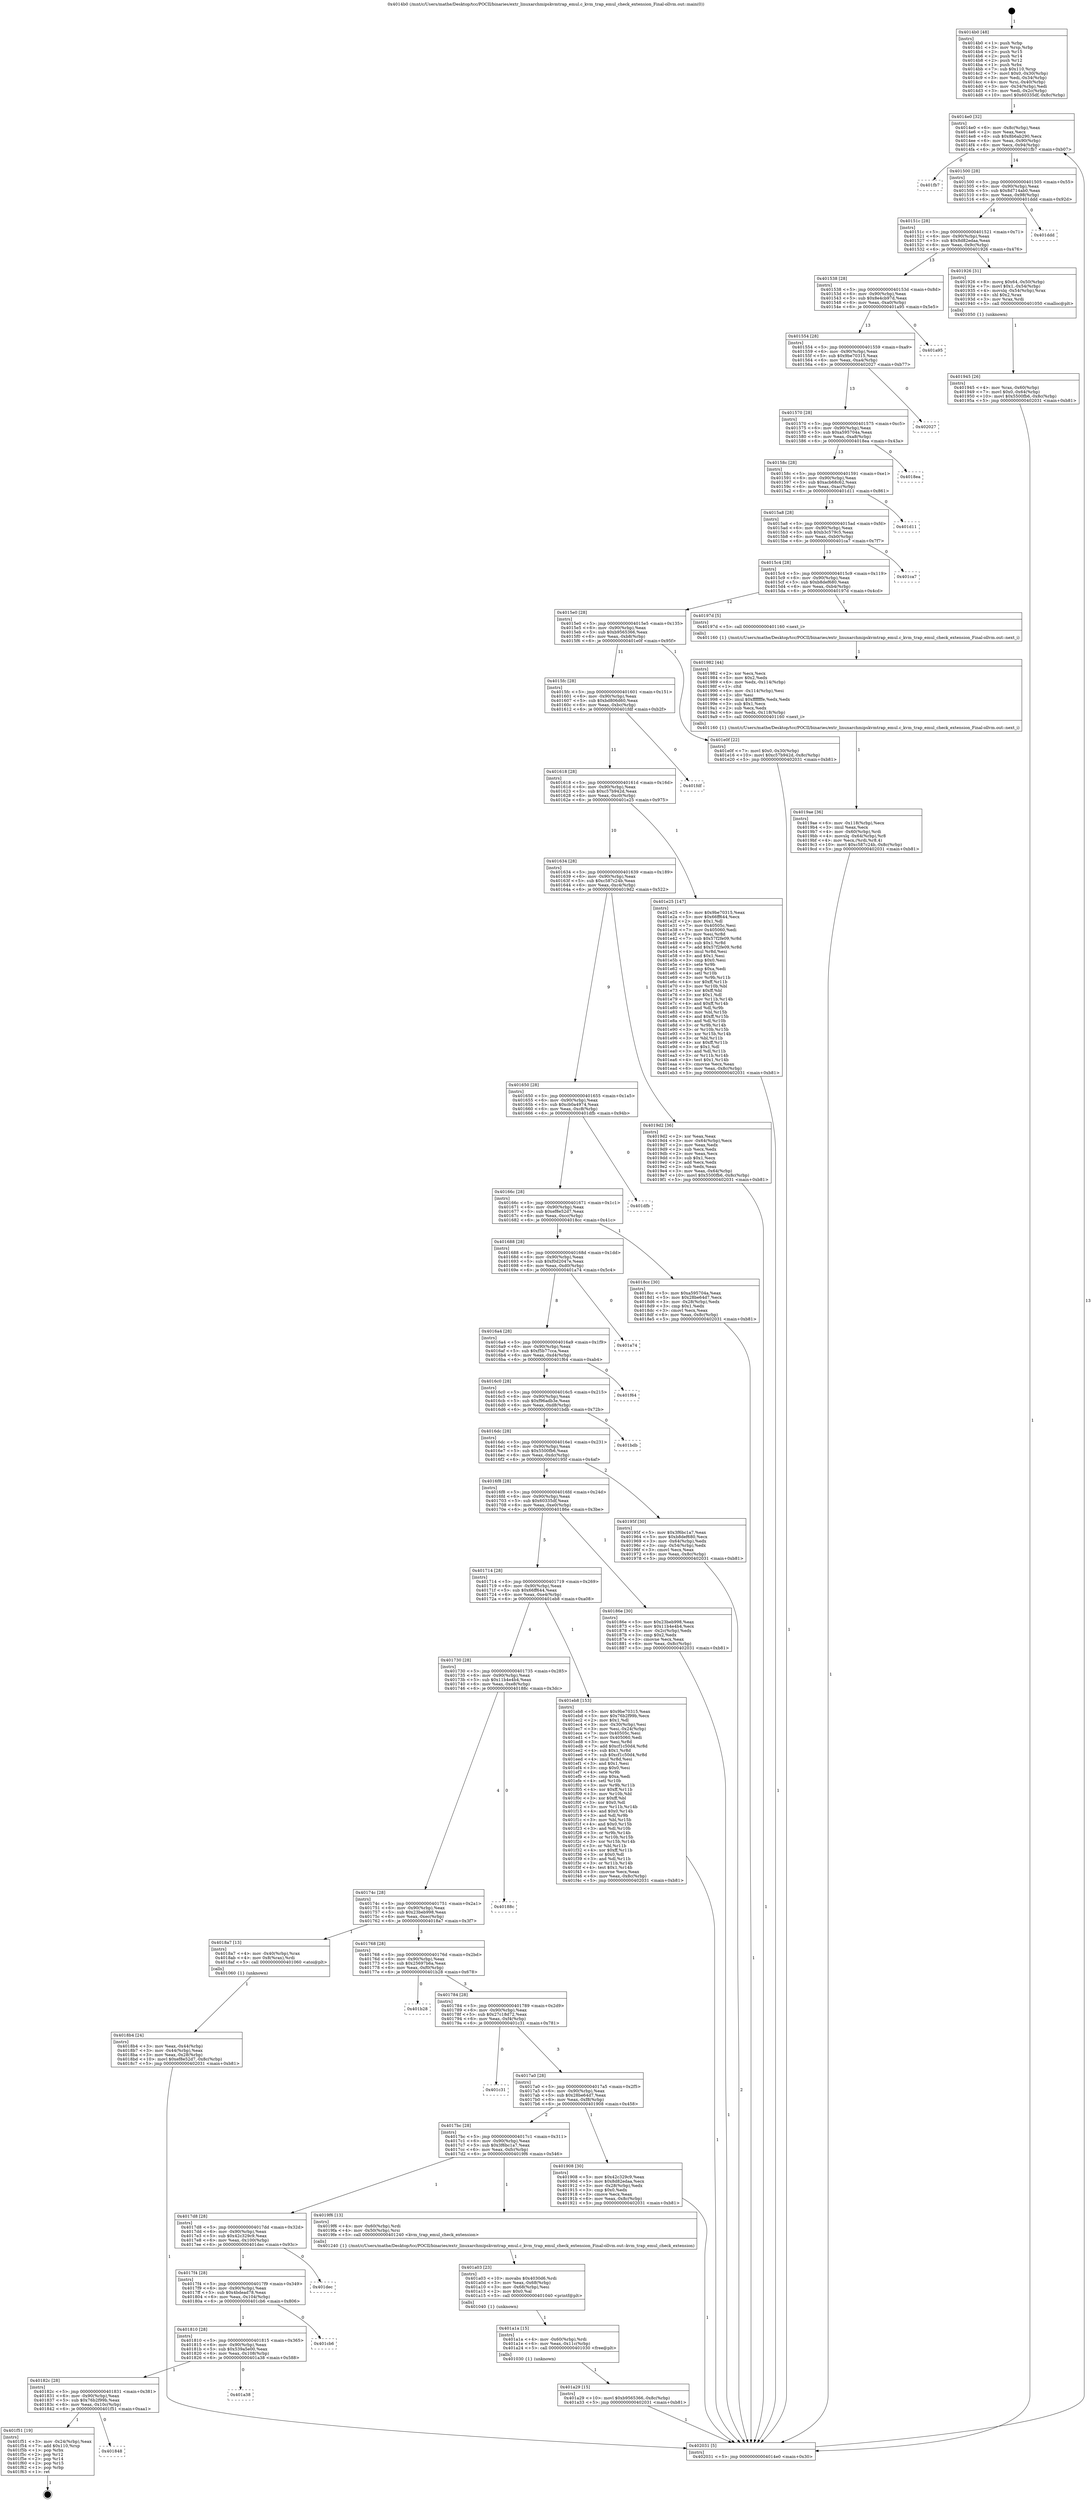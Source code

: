 digraph "0x4014b0" {
  label = "0x4014b0 (/mnt/c/Users/mathe/Desktop/tcc/POCII/binaries/extr_linuxarchmipskvmtrap_emul.c_kvm_trap_emul_check_extension_Final-ollvm.out::main(0))"
  labelloc = "t"
  node[shape=record]

  Entry [label="",width=0.3,height=0.3,shape=circle,fillcolor=black,style=filled]
  "0x4014e0" [label="{
     0x4014e0 [32]\l
     | [instrs]\l
     &nbsp;&nbsp;0x4014e0 \<+6\>: mov -0x8c(%rbp),%eax\l
     &nbsp;&nbsp;0x4014e6 \<+2\>: mov %eax,%ecx\l
     &nbsp;&nbsp;0x4014e8 \<+6\>: sub $0x8b6ab290,%ecx\l
     &nbsp;&nbsp;0x4014ee \<+6\>: mov %eax,-0x90(%rbp)\l
     &nbsp;&nbsp;0x4014f4 \<+6\>: mov %ecx,-0x94(%rbp)\l
     &nbsp;&nbsp;0x4014fa \<+6\>: je 0000000000401fb7 \<main+0xb07\>\l
  }"]
  "0x401fb7" [label="{
     0x401fb7\l
  }", style=dashed]
  "0x401500" [label="{
     0x401500 [28]\l
     | [instrs]\l
     &nbsp;&nbsp;0x401500 \<+5\>: jmp 0000000000401505 \<main+0x55\>\l
     &nbsp;&nbsp;0x401505 \<+6\>: mov -0x90(%rbp),%eax\l
     &nbsp;&nbsp;0x40150b \<+5\>: sub $0x8d714ab0,%eax\l
     &nbsp;&nbsp;0x401510 \<+6\>: mov %eax,-0x98(%rbp)\l
     &nbsp;&nbsp;0x401516 \<+6\>: je 0000000000401ddd \<main+0x92d\>\l
  }"]
  Exit [label="",width=0.3,height=0.3,shape=circle,fillcolor=black,style=filled,peripheries=2]
  "0x401ddd" [label="{
     0x401ddd\l
  }", style=dashed]
  "0x40151c" [label="{
     0x40151c [28]\l
     | [instrs]\l
     &nbsp;&nbsp;0x40151c \<+5\>: jmp 0000000000401521 \<main+0x71\>\l
     &nbsp;&nbsp;0x401521 \<+6\>: mov -0x90(%rbp),%eax\l
     &nbsp;&nbsp;0x401527 \<+5\>: sub $0x8d82edaa,%eax\l
     &nbsp;&nbsp;0x40152c \<+6\>: mov %eax,-0x9c(%rbp)\l
     &nbsp;&nbsp;0x401532 \<+6\>: je 0000000000401926 \<main+0x476\>\l
  }"]
  "0x401848" [label="{
     0x401848\l
  }", style=dashed]
  "0x401926" [label="{
     0x401926 [31]\l
     | [instrs]\l
     &nbsp;&nbsp;0x401926 \<+8\>: movq $0x64,-0x50(%rbp)\l
     &nbsp;&nbsp;0x40192e \<+7\>: movl $0x1,-0x54(%rbp)\l
     &nbsp;&nbsp;0x401935 \<+4\>: movslq -0x54(%rbp),%rax\l
     &nbsp;&nbsp;0x401939 \<+4\>: shl $0x2,%rax\l
     &nbsp;&nbsp;0x40193d \<+3\>: mov %rax,%rdi\l
     &nbsp;&nbsp;0x401940 \<+5\>: call 0000000000401050 \<malloc@plt\>\l
     | [calls]\l
     &nbsp;&nbsp;0x401050 \{1\} (unknown)\l
  }"]
  "0x401538" [label="{
     0x401538 [28]\l
     | [instrs]\l
     &nbsp;&nbsp;0x401538 \<+5\>: jmp 000000000040153d \<main+0x8d\>\l
     &nbsp;&nbsp;0x40153d \<+6\>: mov -0x90(%rbp),%eax\l
     &nbsp;&nbsp;0x401543 \<+5\>: sub $0x8e4cb97d,%eax\l
     &nbsp;&nbsp;0x401548 \<+6\>: mov %eax,-0xa0(%rbp)\l
     &nbsp;&nbsp;0x40154e \<+6\>: je 0000000000401a95 \<main+0x5e5\>\l
  }"]
  "0x401f51" [label="{
     0x401f51 [19]\l
     | [instrs]\l
     &nbsp;&nbsp;0x401f51 \<+3\>: mov -0x24(%rbp),%eax\l
     &nbsp;&nbsp;0x401f54 \<+7\>: add $0x110,%rsp\l
     &nbsp;&nbsp;0x401f5b \<+1\>: pop %rbx\l
     &nbsp;&nbsp;0x401f5c \<+2\>: pop %r12\l
     &nbsp;&nbsp;0x401f5e \<+2\>: pop %r14\l
     &nbsp;&nbsp;0x401f60 \<+2\>: pop %r15\l
     &nbsp;&nbsp;0x401f62 \<+1\>: pop %rbp\l
     &nbsp;&nbsp;0x401f63 \<+1\>: ret\l
  }"]
  "0x401a95" [label="{
     0x401a95\l
  }", style=dashed]
  "0x401554" [label="{
     0x401554 [28]\l
     | [instrs]\l
     &nbsp;&nbsp;0x401554 \<+5\>: jmp 0000000000401559 \<main+0xa9\>\l
     &nbsp;&nbsp;0x401559 \<+6\>: mov -0x90(%rbp),%eax\l
     &nbsp;&nbsp;0x40155f \<+5\>: sub $0x9be70315,%eax\l
     &nbsp;&nbsp;0x401564 \<+6\>: mov %eax,-0xa4(%rbp)\l
     &nbsp;&nbsp;0x40156a \<+6\>: je 0000000000402027 \<main+0xb77\>\l
  }"]
  "0x40182c" [label="{
     0x40182c [28]\l
     | [instrs]\l
     &nbsp;&nbsp;0x40182c \<+5\>: jmp 0000000000401831 \<main+0x381\>\l
     &nbsp;&nbsp;0x401831 \<+6\>: mov -0x90(%rbp),%eax\l
     &nbsp;&nbsp;0x401837 \<+5\>: sub $0x76b2f99b,%eax\l
     &nbsp;&nbsp;0x40183c \<+6\>: mov %eax,-0x10c(%rbp)\l
     &nbsp;&nbsp;0x401842 \<+6\>: je 0000000000401f51 \<main+0xaa1\>\l
  }"]
  "0x402027" [label="{
     0x402027\l
  }", style=dashed]
  "0x401570" [label="{
     0x401570 [28]\l
     | [instrs]\l
     &nbsp;&nbsp;0x401570 \<+5\>: jmp 0000000000401575 \<main+0xc5\>\l
     &nbsp;&nbsp;0x401575 \<+6\>: mov -0x90(%rbp),%eax\l
     &nbsp;&nbsp;0x40157b \<+5\>: sub $0xa595704a,%eax\l
     &nbsp;&nbsp;0x401580 \<+6\>: mov %eax,-0xa8(%rbp)\l
     &nbsp;&nbsp;0x401586 \<+6\>: je 00000000004018ea \<main+0x43a\>\l
  }"]
  "0x401a38" [label="{
     0x401a38\l
  }", style=dashed]
  "0x4018ea" [label="{
     0x4018ea\l
  }", style=dashed]
  "0x40158c" [label="{
     0x40158c [28]\l
     | [instrs]\l
     &nbsp;&nbsp;0x40158c \<+5\>: jmp 0000000000401591 \<main+0xe1\>\l
     &nbsp;&nbsp;0x401591 \<+6\>: mov -0x90(%rbp),%eax\l
     &nbsp;&nbsp;0x401597 \<+5\>: sub $0xacb68c62,%eax\l
     &nbsp;&nbsp;0x40159c \<+6\>: mov %eax,-0xac(%rbp)\l
     &nbsp;&nbsp;0x4015a2 \<+6\>: je 0000000000401d11 \<main+0x861\>\l
  }"]
  "0x401810" [label="{
     0x401810 [28]\l
     | [instrs]\l
     &nbsp;&nbsp;0x401810 \<+5\>: jmp 0000000000401815 \<main+0x365\>\l
     &nbsp;&nbsp;0x401815 \<+6\>: mov -0x90(%rbp),%eax\l
     &nbsp;&nbsp;0x40181b \<+5\>: sub $0x539a5e00,%eax\l
     &nbsp;&nbsp;0x401820 \<+6\>: mov %eax,-0x108(%rbp)\l
     &nbsp;&nbsp;0x401826 \<+6\>: je 0000000000401a38 \<main+0x588\>\l
  }"]
  "0x401d11" [label="{
     0x401d11\l
  }", style=dashed]
  "0x4015a8" [label="{
     0x4015a8 [28]\l
     | [instrs]\l
     &nbsp;&nbsp;0x4015a8 \<+5\>: jmp 00000000004015ad \<main+0xfd\>\l
     &nbsp;&nbsp;0x4015ad \<+6\>: mov -0x90(%rbp),%eax\l
     &nbsp;&nbsp;0x4015b3 \<+5\>: sub $0xb3c579c5,%eax\l
     &nbsp;&nbsp;0x4015b8 \<+6\>: mov %eax,-0xb0(%rbp)\l
     &nbsp;&nbsp;0x4015be \<+6\>: je 0000000000401ca7 \<main+0x7f7\>\l
  }"]
  "0x401cb6" [label="{
     0x401cb6\l
  }", style=dashed]
  "0x401ca7" [label="{
     0x401ca7\l
  }", style=dashed]
  "0x4015c4" [label="{
     0x4015c4 [28]\l
     | [instrs]\l
     &nbsp;&nbsp;0x4015c4 \<+5\>: jmp 00000000004015c9 \<main+0x119\>\l
     &nbsp;&nbsp;0x4015c9 \<+6\>: mov -0x90(%rbp),%eax\l
     &nbsp;&nbsp;0x4015cf \<+5\>: sub $0xb8def680,%eax\l
     &nbsp;&nbsp;0x4015d4 \<+6\>: mov %eax,-0xb4(%rbp)\l
     &nbsp;&nbsp;0x4015da \<+6\>: je 000000000040197d \<main+0x4cd\>\l
  }"]
  "0x4017f4" [label="{
     0x4017f4 [28]\l
     | [instrs]\l
     &nbsp;&nbsp;0x4017f4 \<+5\>: jmp 00000000004017f9 \<main+0x349\>\l
     &nbsp;&nbsp;0x4017f9 \<+6\>: mov -0x90(%rbp),%eax\l
     &nbsp;&nbsp;0x4017ff \<+5\>: sub $0x4bdead78,%eax\l
     &nbsp;&nbsp;0x401804 \<+6\>: mov %eax,-0x104(%rbp)\l
     &nbsp;&nbsp;0x40180a \<+6\>: je 0000000000401cb6 \<main+0x806\>\l
  }"]
  "0x40197d" [label="{
     0x40197d [5]\l
     | [instrs]\l
     &nbsp;&nbsp;0x40197d \<+5\>: call 0000000000401160 \<next_i\>\l
     | [calls]\l
     &nbsp;&nbsp;0x401160 \{1\} (/mnt/c/Users/mathe/Desktop/tcc/POCII/binaries/extr_linuxarchmipskvmtrap_emul.c_kvm_trap_emul_check_extension_Final-ollvm.out::next_i)\l
  }"]
  "0x4015e0" [label="{
     0x4015e0 [28]\l
     | [instrs]\l
     &nbsp;&nbsp;0x4015e0 \<+5\>: jmp 00000000004015e5 \<main+0x135\>\l
     &nbsp;&nbsp;0x4015e5 \<+6\>: mov -0x90(%rbp),%eax\l
     &nbsp;&nbsp;0x4015eb \<+5\>: sub $0xb9565366,%eax\l
     &nbsp;&nbsp;0x4015f0 \<+6\>: mov %eax,-0xb8(%rbp)\l
     &nbsp;&nbsp;0x4015f6 \<+6\>: je 0000000000401e0f \<main+0x95f\>\l
  }"]
  "0x401dec" [label="{
     0x401dec\l
  }", style=dashed]
  "0x401e0f" [label="{
     0x401e0f [22]\l
     | [instrs]\l
     &nbsp;&nbsp;0x401e0f \<+7\>: movl $0x0,-0x30(%rbp)\l
     &nbsp;&nbsp;0x401e16 \<+10\>: movl $0xc57b942d,-0x8c(%rbp)\l
     &nbsp;&nbsp;0x401e20 \<+5\>: jmp 0000000000402031 \<main+0xb81\>\l
  }"]
  "0x4015fc" [label="{
     0x4015fc [28]\l
     | [instrs]\l
     &nbsp;&nbsp;0x4015fc \<+5\>: jmp 0000000000401601 \<main+0x151\>\l
     &nbsp;&nbsp;0x401601 \<+6\>: mov -0x90(%rbp),%eax\l
     &nbsp;&nbsp;0x401607 \<+5\>: sub $0xbd806d60,%eax\l
     &nbsp;&nbsp;0x40160c \<+6\>: mov %eax,-0xbc(%rbp)\l
     &nbsp;&nbsp;0x401612 \<+6\>: je 0000000000401fdf \<main+0xb2f\>\l
  }"]
  "0x401a29" [label="{
     0x401a29 [15]\l
     | [instrs]\l
     &nbsp;&nbsp;0x401a29 \<+10\>: movl $0xb9565366,-0x8c(%rbp)\l
     &nbsp;&nbsp;0x401a33 \<+5\>: jmp 0000000000402031 \<main+0xb81\>\l
  }"]
  "0x401fdf" [label="{
     0x401fdf\l
  }", style=dashed]
  "0x401618" [label="{
     0x401618 [28]\l
     | [instrs]\l
     &nbsp;&nbsp;0x401618 \<+5\>: jmp 000000000040161d \<main+0x16d\>\l
     &nbsp;&nbsp;0x40161d \<+6\>: mov -0x90(%rbp),%eax\l
     &nbsp;&nbsp;0x401623 \<+5\>: sub $0xc57b942d,%eax\l
     &nbsp;&nbsp;0x401628 \<+6\>: mov %eax,-0xc0(%rbp)\l
     &nbsp;&nbsp;0x40162e \<+6\>: je 0000000000401e25 \<main+0x975\>\l
  }"]
  "0x401a1a" [label="{
     0x401a1a [15]\l
     | [instrs]\l
     &nbsp;&nbsp;0x401a1a \<+4\>: mov -0x60(%rbp),%rdi\l
     &nbsp;&nbsp;0x401a1e \<+6\>: mov %eax,-0x11c(%rbp)\l
     &nbsp;&nbsp;0x401a24 \<+5\>: call 0000000000401030 \<free@plt\>\l
     | [calls]\l
     &nbsp;&nbsp;0x401030 \{1\} (unknown)\l
  }"]
  "0x401e25" [label="{
     0x401e25 [147]\l
     | [instrs]\l
     &nbsp;&nbsp;0x401e25 \<+5\>: mov $0x9be70315,%eax\l
     &nbsp;&nbsp;0x401e2a \<+5\>: mov $0x66ff644,%ecx\l
     &nbsp;&nbsp;0x401e2f \<+2\>: mov $0x1,%dl\l
     &nbsp;&nbsp;0x401e31 \<+7\>: mov 0x40505c,%esi\l
     &nbsp;&nbsp;0x401e38 \<+7\>: mov 0x405060,%edi\l
     &nbsp;&nbsp;0x401e3f \<+3\>: mov %esi,%r8d\l
     &nbsp;&nbsp;0x401e42 \<+7\>: sub $0x57f2fe09,%r8d\l
     &nbsp;&nbsp;0x401e49 \<+4\>: sub $0x1,%r8d\l
     &nbsp;&nbsp;0x401e4d \<+7\>: add $0x57f2fe09,%r8d\l
     &nbsp;&nbsp;0x401e54 \<+4\>: imul %r8d,%esi\l
     &nbsp;&nbsp;0x401e58 \<+3\>: and $0x1,%esi\l
     &nbsp;&nbsp;0x401e5b \<+3\>: cmp $0x0,%esi\l
     &nbsp;&nbsp;0x401e5e \<+4\>: sete %r9b\l
     &nbsp;&nbsp;0x401e62 \<+3\>: cmp $0xa,%edi\l
     &nbsp;&nbsp;0x401e65 \<+4\>: setl %r10b\l
     &nbsp;&nbsp;0x401e69 \<+3\>: mov %r9b,%r11b\l
     &nbsp;&nbsp;0x401e6c \<+4\>: xor $0xff,%r11b\l
     &nbsp;&nbsp;0x401e70 \<+3\>: mov %r10b,%bl\l
     &nbsp;&nbsp;0x401e73 \<+3\>: xor $0xff,%bl\l
     &nbsp;&nbsp;0x401e76 \<+3\>: xor $0x1,%dl\l
     &nbsp;&nbsp;0x401e79 \<+3\>: mov %r11b,%r14b\l
     &nbsp;&nbsp;0x401e7c \<+4\>: and $0xff,%r14b\l
     &nbsp;&nbsp;0x401e80 \<+3\>: and %dl,%r9b\l
     &nbsp;&nbsp;0x401e83 \<+3\>: mov %bl,%r15b\l
     &nbsp;&nbsp;0x401e86 \<+4\>: and $0xff,%r15b\l
     &nbsp;&nbsp;0x401e8a \<+3\>: and %dl,%r10b\l
     &nbsp;&nbsp;0x401e8d \<+3\>: or %r9b,%r14b\l
     &nbsp;&nbsp;0x401e90 \<+3\>: or %r10b,%r15b\l
     &nbsp;&nbsp;0x401e93 \<+3\>: xor %r15b,%r14b\l
     &nbsp;&nbsp;0x401e96 \<+3\>: or %bl,%r11b\l
     &nbsp;&nbsp;0x401e99 \<+4\>: xor $0xff,%r11b\l
     &nbsp;&nbsp;0x401e9d \<+3\>: or $0x1,%dl\l
     &nbsp;&nbsp;0x401ea0 \<+3\>: and %dl,%r11b\l
     &nbsp;&nbsp;0x401ea3 \<+3\>: or %r11b,%r14b\l
     &nbsp;&nbsp;0x401ea6 \<+4\>: test $0x1,%r14b\l
     &nbsp;&nbsp;0x401eaa \<+3\>: cmovne %ecx,%eax\l
     &nbsp;&nbsp;0x401ead \<+6\>: mov %eax,-0x8c(%rbp)\l
     &nbsp;&nbsp;0x401eb3 \<+5\>: jmp 0000000000402031 \<main+0xb81\>\l
  }"]
  "0x401634" [label="{
     0x401634 [28]\l
     | [instrs]\l
     &nbsp;&nbsp;0x401634 \<+5\>: jmp 0000000000401639 \<main+0x189\>\l
     &nbsp;&nbsp;0x401639 \<+6\>: mov -0x90(%rbp),%eax\l
     &nbsp;&nbsp;0x40163f \<+5\>: sub $0xc587c24b,%eax\l
     &nbsp;&nbsp;0x401644 \<+6\>: mov %eax,-0xc4(%rbp)\l
     &nbsp;&nbsp;0x40164a \<+6\>: je 00000000004019d2 \<main+0x522\>\l
  }"]
  "0x401a03" [label="{
     0x401a03 [23]\l
     | [instrs]\l
     &nbsp;&nbsp;0x401a03 \<+10\>: movabs $0x4030d6,%rdi\l
     &nbsp;&nbsp;0x401a0d \<+3\>: mov %eax,-0x68(%rbp)\l
     &nbsp;&nbsp;0x401a10 \<+3\>: mov -0x68(%rbp),%esi\l
     &nbsp;&nbsp;0x401a13 \<+2\>: mov $0x0,%al\l
     &nbsp;&nbsp;0x401a15 \<+5\>: call 0000000000401040 \<printf@plt\>\l
     | [calls]\l
     &nbsp;&nbsp;0x401040 \{1\} (unknown)\l
  }"]
  "0x4019d2" [label="{
     0x4019d2 [36]\l
     | [instrs]\l
     &nbsp;&nbsp;0x4019d2 \<+2\>: xor %eax,%eax\l
     &nbsp;&nbsp;0x4019d4 \<+3\>: mov -0x64(%rbp),%ecx\l
     &nbsp;&nbsp;0x4019d7 \<+2\>: mov %eax,%edx\l
     &nbsp;&nbsp;0x4019d9 \<+2\>: sub %ecx,%edx\l
     &nbsp;&nbsp;0x4019db \<+2\>: mov %eax,%ecx\l
     &nbsp;&nbsp;0x4019dd \<+3\>: sub $0x1,%ecx\l
     &nbsp;&nbsp;0x4019e0 \<+2\>: add %ecx,%edx\l
     &nbsp;&nbsp;0x4019e2 \<+2\>: sub %edx,%eax\l
     &nbsp;&nbsp;0x4019e4 \<+3\>: mov %eax,-0x64(%rbp)\l
     &nbsp;&nbsp;0x4019e7 \<+10\>: movl $0x5500fb6,-0x8c(%rbp)\l
     &nbsp;&nbsp;0x4019f1 \<+5\>: jmp 0000000000402031 \<main+0xb81\>\l
  }"]
  "0x401650" [label="{
     0x401650 [28]\l
     | [instrs]\l
     &nbsp;&nbsp;0x401650 \<+5\>: jmp 0000000000401655 \<main+0x1a5\>\l
     &nbsp;&nbsp;0x401655 \<+6\>: mov -0x90(%rbp),%eax\l
     &nbsp;&nbsp;0x40165b \<+5\>: sub $0xcb0a4974,%eax\l
     &nbsp;&nbsp;0x401660 \<+6\>: mov %eax,-0xc8(%rbp)\l
     &nbsp;&nbsp;0x401666 \<+6\>: je 0000000000401dfb \<main+0x94b\>\l
  }"]
  "0x4017d8" [label="{
     0x4017d8 [28]\l
     | [instrs]\l
     &nbsp;&nbsp;0x4017d8 \<+5\>: jmp 00000000004017dd \<main+0x32d\>\l
     &nbsp;&nbsp;0x4017dd \<+6\>: mov -0x90(%rbp),%eax\l
     &nbsp;&nbsp;0x4017e3 \<+5\>: sub $0x42c329c9,%eax\l
     &nbsp;&nbsp;0x4017e8 \<+6\>: mov %eax,-0x100(%rbp)\l
     &nbsp;&nbsp;0x4017ee \<+6\>: je 0000000000401dec \<main+0x93c\>\l
  }"]
  "0x401dfb" [label="{
     0x401dfb\l
  }", style=dashed]
  "0x40166c" [label="{
     0x40166c [28]\l
     | [instrs]\l
     &nbsp;&nbsp;0x40166c \<+5\>: jmp 0000000000401671 \<main+0x1c1\>\l
     &nbsp;&nbsp;0x401671 \<+6\>: mov -0x90(%rbp),%eax\l
     &nbsp;&nbsp;0x401677 \<+5\>: sub $0xef8e52d7,%eax\l
     &nbsp;&nbsp;0x40167c \<+6\>: mov %eax,-0xcc(%rbp)\l
     &nbsp;&nbsp;0x401682 \<+6\>: je 00000000004018cc \<main+0x41c\>\l
  }"]
  "0x4019f6" [label="{
     0x4019f6 [13]\l
     | [instrs]\l
     &nbsp;&nbsp;0x4019f6 \<+4\>: mov -0x60(%rbp),%rdi\l
     &nbsp;&nbsp;0x4019fa \<+4\>: mov -0x50(%rbp),%rsi\l
     &nbsp;&nbsp;0x4019fe \<+5\>: call 0000000000401240 \<kvm_trap_emul_check_extension\>\l
     | [calls]\l
     &nbsp;&nbsp;0x401240 \{1\} (/mnt/c/Users/mathe/Desktop/tcc/POCII/binaries/extr_linuxarchmipskvmtrap_emul.c_kvm_trap_emul_check_extension_Final-ollvm.out::kvm_trap_emul_check_extension)\l
  }"]
  "0x4018cc" [label="{
     0x4018cc [30]\l
     | [instrs]\l
     &nbsp;&nbsp;0x4018cc \<+5\>: mov $0xa595704a,%eax\l
     &nbsp;&nbsp;0x4018d1 \<+5\>: mov $0x28be64d7,%ecx\l
     &nbsp;&nbsp;0x4018d6 \<+3\>: mov -0x28(%rbp),%edx\l
     &nbsp;&nbsp;0x4018d9 \<+3\>: cmp $0x1,%edx\l
     &nbsp;&nbsp;0x4018dc \<+3\>: cmovl %ecx,%eax\l
     &nbsp;&nbsp;0x4018df \<+6\>: mov %eax,-0x8c(%rbp)\l
     &nbsp;&nbsp;0x4018e5 \<+5\>: jmp 0000000000402031 \<main+0xb81\>\l
  }"]
  "0x401688" [label="{
     0x401688 [28]\l
     | [instrs]\l
     &nbsp;&nbsp;0x401688 \<+5\>: jmp 000000000040168d \<main+0x1dd\>\l
     &nbsp;&nbsp;0x40168d \<+6\>: mov -0x90(%rbp),%eax\l
     &nbsp;&nbsp;0x401693 \<+5\>: sub $0xf0d2047e,%eax\l
     &nbsp;&nbsp;0x401698 \<+6\>: mov %eax,-0xd0(%rbp)\l
     &nbsp;&nbsp;0x40169e \<+6\>: je 0000000000401a74 \<main+0x5c4\>\l
  }"]
  "0x4019ae" [label="{
     0x4019ae [36]\l
     | [instrs]\l
     &nbsp;&nbsp;0x4019ae \<+6\>: mov -0x118(%rbp),%ecx\l
     &nbsp;&nbsp;0x4019b4 \<+3\>: imul %eax,%ecx\l
     &nbsp;&nbsp;0x4019b7 \<+4\>: mov -0x60(%rbp),%rdi\l
     &nbsp;&nbsp;0x4019bb \<+4\>: movslq -0x64(%rbp),%r8\l
     &nbsp;&nbsp;0x4019bf \<+4\>: mov %ecx,(%rdi,%r8,4)\l
     &nbsp;&nbsp;0x4019c3 \<+10\>: movl $0xc587c24b,-0x8c(%rbp)\l
     &nbsp;&nbsp;0x4019cd \<+5\>: jmp 0000000000402031 \<main+0xb81\>\l
  }"]
  "0x401a74" [label="{
     0x401a74\l
  }", style=dashed]
  "0x4016a4" [label="{
     0x4016a4 [28]\l
     | [instrs]\l
     &nbsp;&nbsp;0x4016a4 \<+5\>: jmp 00000000004016a9 \<main+0x1f9\>\l
     &nbsp;&nbsp;0x4016a9 \<+6\>: mov -0x90(%rbp),%eax\l
     &nbsp;&nbsp;0x4016af \<+5\>: sub $0xf5b77cca,%eax\l
     &nbsp;&nbsp;0x4016b4 \<+6\>: mov %eax,-0xd4(%rbp)\l
     &nbsp;&nbsp;0x4016ba \<+6\>: je 0000000000401f64 \<main+0xab4\>\l
  }"]
  "0x401982" [label="{
     0x401982 [44]\l
     | [instrs]\l
     &nbsp;&nbsp;0x401982 \<+2\>: xor %ecx,%ecx\l
     &nbsp;&nbsp;0x401984 \<+5\>: mov $0x2,%edx\l
     &nbsp;&nbsp;0x401989 \<+6\>: mov %edx,-0x114(%rbp)\l
     &nbsp;&nbsp;0x40198f \<+1\>: cltd\l
     &nbsp;&nbsp;0x401990 \<+6\>: mov -0x114(%rbp),%esi\l
     &nbsp;&nbsp;0x401996 \<+2\>: idiv %esi\l
     &nbsp;&nbsp;0x401998 \<+6\>: imul $0xfffffffe,%edx,%edx\l
     &nbsp;&nbsp;0x40199e \<+3\>: sub $0x1,%ecx\l
     &nbsp;&nbsp;0x4019a1 \<+2\>: sub %ecx,%edx\l
     &nbsp;&nbsp;0x4019a3 \<+6\>: mov %edx,-0x118(%rbp)\l
     &nbsp;&nbsp;0x4019a9 \<+5\>: call 0000000000401160 \<next_i\>\l
     | [calls]\l
     &nbsp;&nbsp;0x401160 \{1\} (/mnt/c/Users/mathe/Desktop/tcc/POCII/binaries/extr_linuxarchmipskvmtrap_emul.c_kvm_trap_emul_check_extension_Final-ollvm.out::next_i)\l
  }"]
  "0x401f64" [label="{
     0x401f64\l
  }", style=dashed]
  "0x4016c0" [label="{
     0x4016c0 [28]\l
     | [instrs]\l
     &nbsp;&nbsp;0x4016c0 \<+5\>: jmp 00000000004016c5 \<main+0x215\>\l
     &nbsp;&nbsp;0x4016c5 \<+6\>: mov -0x90(%rbp),%eax\l
     &nbsp;&nbsp;0x4016cb \<+5\>: sub $0xf96adb3e,%eax\l
     &nbsp;&nbsp;0x4016d0 \<+6\>: mov %eax,-0xd8(%rbp)\l
     &nbsp;&nbsp;0x4016d6 \<+6\>: je 0000000000401bdb \<main+0x72b\>\l
  }"]
  "0x401945" [label="{
     0x401945 [26]\l
     | [instrs]\l
     &nbsp;&nbsp;0x401945 \<+4\>: mov %rax,-0x60(%rbp)\l
     &nbsp;&nbsp;0x401949 \<+7\>: movl $0x0,-0x64(%rbp)\l
     &nbsp;&nbsp;0x401950 \<+10\>: movl $0x5500fb6,-0x8c(%rbp)\l
     &nbsp;&nbsp;0x40195a \<+5\>: jmp 0000000000402031 \<main+0xb81\>\l
  }"]
  "0x401bdb" [label="{
     0x401bdb\l
  }", style=dashed]
  "0x4016dc" [label="{
     0x4016dc [28]\l
     | [instrs]\l
     &nbsp;&nbsp;0x4016dc \<+5\>: jmp 00000000004016e1 \<main+0x231\>\l
     &nbsp;&nbsp;0x4016e1 \<+6\>: mov -0x90(%rbp),%eax\l
     &nbsp;&nbsp;0x4016e7 \<+5\>: sub $0x5500fb6,%eax\l
     &nbsp;&nbsp;0x4016ec \<+6\>: mov %eax,-0xdc(%rbp)\l
     &nbsp;&nbsp;0x4016f2 \<+6\>: je 000000000040195f \<main+0x4af\>\l
  }"]
  "0x4017bc" [label="{
     0x4017bc [28]\l
     | [instrs]\l
     &nbsp;&nbsp;0x4017bc \<+5\>: jmp 00000000004017c1 \<main+0x311\>\l
     &nbsp;&nbsp;0x4017c1 \<+6\>: mov -0x90(%rbp),%eax\l
     &nbsp;&nbsp;0x4017c7 \<+5\>: sub $0x3f6bc1a7,%eax\l
     &nbsp;&nbsp;0x4017cc \<+6\>: mov %eax,-0xfc(%rbp)\l
     &nbsp;&nbsp;0x4017d2 \<+6\>: je 00000000004019f6 \<main+0x546\>\l
  }"]
  "0x40195f" [label="{
     0x40195f [30]\l
     | [instrs]\l
     &nbsp;&nbsp;0x40195f \<+5\>: mov $0x3f6bc1a7,%eax\l
     &nbsp;&nbsp;0x401964 \<+5\>: mov $0xb8def680,%ecx\l
     &nbsp;&nbsp;0x401969 \<+3\>: mov -0x64(%rbp),%edx\l
     &nbsp;&nbsp;0x40196c \<+3\>: cmp -0x54(%rbp),%edx\l
     &nbsp;&nbsp;0x40196f \<+3\>: cmovl %ecx,%eax\l
     &nbsp;&nbsp;0x401972 \<+6\>: mov %eax,-0x8c(%rbp)\l
     &nbsp;&nbsp;0x401978 \<+5\>: jmp 0000000000402031 \<main+0xb81\>\l
  }"]
  "0x4016f8" [label="{
     0x4016f8 [28]\l
     | [instrs]\l
     &nbsp;&nbsp;0x4016f8 \<+5\>: jmp 00000000004016fd \<main+0x24d\>\l
     &nbsp;&nbsp;0x4016fd \<+6\>: mov -0x90(%rbp),%eax\l
     &nbsp;&nbsp;0x401703 \<+5\>: sub $0x60335df,%eax\l
     &nbsp;&nbsp;0x401708 \<+6\>: mov %eax,-0xe0(%rbp)\l
     &nbsp;&nbsp;0x40170e \<+6\>: je 000000000040186e \<main+0x3be\>\l
  }"]
  "0x401908" [label="{
     0x401908 [30]\l
     | [instrs]\l
     &nbsp;&nbsp;0x401908 \<+5\>: mov $0x42c329c9,%eax\l
     &nbsp;&nbsp;0x40190d \<+5\>: mov $0x8d82edaa,%ecx\l
     &nbsp;&nbsp;0x401912 \<+3\>: mov -0x28(%rbp),%edx\l
     &nbsp;&nbsp;0x401915 \<+3\>: cmp $0x0,%edx\l
     &nbsp;&nbsp;0x401918 \<+3\>: cmove %ecx,%eax\l
     &nbsp;&nbsp;0x40191b \<+6\>: mov %eax,-0x8c(%rbp)\l
     &nbsp;&nbsp;0x401921 \<+5\>: jmp 0000000000402031 \<main+0xb81\>\l
  }"]
  "0x40186e" [label="{
     0x40186e [30]\l
     | [instrs]\l
     &nbsp;&nbsp;0x40186e \<+5\>: mov $0x23beb998,%eax\l
     &nbsp;&nbsp;0x401873 \<+5\>: mov $0x11b4e4b4,%ecx\l
     &nbsp;&nbsp;0x401878 \<+3\>: mov -0x2c(%rbp),%edx\l
     &nbsp;&nbsp;0x40187b \<+3\>: cmp $0x2,%edx\l
     &nbsp;&nbsp;0x40187e \<+3\>: cmovne %ecx,%eax\l
     &nbsp;&nbsp;0x401881 \<+6\>: mov %eax,-0x8c(%rbp)\l
     &nbsp;&nbsp;0x401887 \<+5\>: jmp 0000000000402031 \<main+0xb81\>\l
  }"]
  "0x401714" [label="{
     0x401714 [28]\l
     | [instrs]\l
     &nbsp;&nbsp;0x401714 \<+5\>: jmp 0000000000401719 \<main+0x269\>\l
     &nbsp;&nbsp;0x401719 \<+6\>: mov -0x90(%rbp),%eax\l
     &nbsp;&nbsp;0x40171f \<+5\>: sub $0x66ff644,%eax\l
     &nbsp;&nbsp;0x401724 \<+6\>: mov %eax,-0xe4(%rbp)\l
     &nbsp;&nbsp;0x40172a \<+6\>: je 0000000000401eb8 \<main+0xa08\>\l
  }"]
  "0x402031" [label="{
     0x402031 [5]\l
     | [instrs]\l
     &nbsp;&nbsp;0x402031 \<+5\>: jmp 00000000004014e0 \<main+0x30\>\l
  }"]
  "0x4014b0" [label="{
     0x4014b0 [48]\l
     | [instrs]\l
     &nbsp;&nbsp;0x4014b0 \<+1\>: push %rbp\l
     &nbsp;&nbsp;0x4014b1 \<+3\>: mov %rsp,%rbp\l
     &nbsp;&nbsp;0x4014b4 \<+2\>: push %r15\l
     &nbsp;&nbsp;0x4014b6 \<+2\>: push %r14\l
     &nbsp;&nbsp;0x4014b8 \<+2\>: push %r12\l
     &nbsp;&nbsp;0x4014ba \<+1\>: push %rbx\l
     &nbsp;&nbsp;0x4014bb \<+7\>: sub $0x110,%rsp\l
     &nbsp;&nbsp;0x4014c2 \<+7\>: movl $0x0,-0x30(%rbp)\l
     &nbsp;&nbsp;0x4014c9 \<+3\>: mov %edi,-0x34(%rbp)\l
     &nbsp;&nbsp;0x4014cc \<+4\>: mov %rsi,-0x40(%rbp)\l
     &nbsp;&nbsp;0x4014d0 \<+3\>: mov -0x34(%rbp),%edi\l
     &nbsp;&nbsp;0x4014d3 \<+3\>: mov %edi,-0x2c(%rbp)\l
     &nbsp;&nbsp;0x4014d6 \<+10\>: movl $0x60335df,-0x8c(%rbp)\l
  }"]
  "0x4017a0" [label="{
     0x4017a0 [28]\l
     | [instrs]\l
     &nbsp;&nbsp;0x4017a0 \<+5\>: jmp 00000000004017a5 \<main+0x2f5\>\l
     &nbsp;&nbsp;0x4017a5 \<+6\>: mov -0x90(%rbp),%eax\l
     &nbsp;&nbsp;0x4017ab \<+5\>: sub $0x28be64d7,%eax\l
     &nbsp;&nbsp;0x4017b0 \<+6\>: mov %eax,-0xf8(%rbp)\l
     &nbsp;&nbsp;0x4017b6 \<+6\>: je 0000000000401908 \<main+0x458\>\l
  }"]
  "0x401eb8" [label="{
     0x401eb8 [153]\l
     | [instrs]\l
     &nbsp;&nbsp;0x401eb8 \<+5\>: mov $0x9be70315,%eax\l
     &nbsp;&nbsp;0x401ebd \<+5\>: mov $0x76b2f99b,%ecx\l
     &nbsp;&nbsp;0x401ec2 \<+2\>: mov $0x1,%dl\l
     &nbsp;&nbsp;0x401ec4 \<+3\>: mov -0x30(%rbp),%esi\l
     &nbsp;&nbsp;0x401ec7 \<+3\>: mov %esi,-0x24(%rbp)\l
     &nbsp;&nbsp;0x401eca \<+7\>: mov 0x40505c,%esi\l
     &nbsp;&nbsp;0x401ed1 \<+7\>: mov 0x405060,%edi\l
     &nbsp;&nbsp;0x401ed8 \<+3\>: mov %esi,%r8d\l
     &nbsp;&nbsp;0x401edb \<+7\>: add $0xcf1c50d4,%r8d\l
     &nbsp;&nbsp;0x401ee2 \<+4\>: sub $0x1,%r8d\l
     &nbsp;&nbsp;0x401ee6 \<+7\>: sub $0xcf1c50d4,%r8d\l
     &nbsp;&nbsp;0x401eed \<+4\>: imul %r8d,%esi\l
     &nbsp;&nbsp;0x401ef1 \<+3\>: and $0x1,%esi\l
     &nbsp;&nbsp;0x401ef4 \<+3\>: cmp $0x0,%esi\l
     &nbsp;&nbsp;0x401ef7 \<+4\>: sete %r9b\l
     &nbsp;&nbsp;0x401efb \<+3\>: cmp $0xa,%edi\l
     &nbsp;&nbsp;0x401efe \<+4\>: setl %r10b\l
     &nbsp;&nbsp;0x401f02 \<+3\>: mov %r9b,%r11b\l
     &nbsp;&nbsp;0x401f05 \<+4\>: xor $0xff,%r11b\l
     &nbsp;&nbsp;0x401f09 \<+3\>: mov %r10b,%bl\l
     &nbsp;&nbsp;0x401f0c \<+3\>: xor $0xff,%bl\l
     &nbsp;&nbsp;0x401f0f \<+3\>: xor $0x0,%dl\l
     &nbsp;&nbsp;0x401f12 \<+3\>: mov %r11b,%r14b\l
     &nbsp;&nbsp;0x401f15 \<+4\>: and $0x0,%r14b\l
     &nbsp;&nbsp;0x401f19 \<+3\>: and %dl,%r9b\l
     &nbsp;&nbsp;0x401f1c \<+3\>: mov %bl,%r15b\l
     &nbsp;&nbsp;0x401f1f \<+4\>: and $0x0,%r15b\l
     &nbsp;&nbsp;0x401f23 \<+3\>: and %dl,%r10b\l
     &nbsp;&nbsp;0x401f26 \<+3\>: or %r9b,%r14b\l
     &nbsp;&nbsp;0x401f29 \<+3\>: or %r10b,%r15b\l
     &nbsp;&nbsp;0x401f2c \<+3\>: xor %r15b,%r14b\l
     &nbsp;&nbsp;0x401f2f \<+3\>: or %bl,%r11b\l
     &nbsp;&nbsp;0x401f32 \<+4\>: xor $0xff,%r11b\l
     &nbsp;&nbsp;0x401f36 \<+3\>: or $0x0,%dl\l
     &nbsp;&nbsp;0x401f39 \<+3\>: and %dl,%r11b\l
     &nbsp;&nbsp;0x401f3c \<+3\>: or %r11b,%r14b\l
     &nbsp;&nbsp;0x401f3f \<+4\>: test $0x1,%r14b\l
     &nbsp;&nbsp;0x401f43 \<+3\>: cmovne %ecx,%eax\l
     &nbsp;&nbsp;0x401f46 \<+6\>: mov %eax,-0x8c(%rbp)\l
     &nbsp;&nbsp;0x401f4c \<+5\>: jmp 0000000000402031 \<main+0xb81\>\l
  }"]
  "0x401730" [label="{
     0x401730 [28]\l
     | [instrs]\l
     &nbsp;&nbsp;0x401730 \<+5\>: jmp 0000000000401735 \<main+0x285\>\l
     &nbsp;&nbsp;0x401735 \<+6\>: mov -0x90(%rbp),%eax\l
     &nbsp;&nbsp;0x40173b \<+5\>: sub $0x11b4e4b4,%eax\l
     &nbsp;&nbsp;0x401740 \<+6\>: mov %eax,-0xe8(%rbp)\l
     &nbsp;&nbsp;0x401746 \<+6\>: je 000000000040188c \<main+0x3dc\>\l
  }"]
  "0x401c31" [label="{
     0x401c31\l
  }", style=dashed]
  "0x40188c" [label="{
     0x40188c\l
  }", style=dashed]
  "0x40174c" [label="{
     0x40174c [28]\l
     | [instrs]\l
     &nbsp;&nbsp;0x40174c \<+5\>: jmp 0000000000401751 \<main+0x2a1\>\l
     &nbsp;&nbsp;0x401751 \<+6\>: mov -0x90(%rbp),%eax\l
     &nbsp;&nbsp;0x401757 \<+5\>: sub $0x23beb998,%eax\l
     &nbsp;&nbsp;0x40175c \<+6\>: mov %eax,-0xec(%rbp)\l
     &nbsp;&nbsp;0x401762 \<+6\>: je 00000000004018a7 \<main+0x3f7\>\l
  }"]
  "0x401784" [label="{
     0x401784 [28]\l
     | [instrs]\l
     &nbsp;&nbsp;0x401784 \<+5\>: jmp 0000000000401789 \<main+0x2d9\>\l
     &nbsp;&nbsp;0x401789 \<+6\>: mov -0x90(%rbp),%eax\l
     &nbsp;&nbsp;0x40178f \<+5\>: sub $0x27c18d72,%eax\l
     &nbsp;&nbsp;0x401794 \<+6\>: mov %eax,-0xf4(%rbp)\l
     &nbsp;&nbsp;0x40179a \<+6\>: je 0000000000401c31 \<main+0x781\>\l
  }"]
  "0x4018a7" [label="{
     0x4018a7 [13]\l
     | [instrs]\l
     &nbsp;&nbsp;0x4018a7 \<+4\>: mov -0x40(%rbp),%rax\l
     &nbsp;&nbsp;0x4018ab \<+4\>: mov 0x8(%rax),%rdi\l
     &nbsp;&nbsp;0x4018af \<+5\>: call 0000000000401060 \<atoi@plt\>\l
     | [calls]\l
     &nbsp;&nbsp;0x401060 \{1\} (unknown)\l
  }"]
  "0x401768" [label="{
     0x401768 [28]\l
     | [instrs]\l
     &nbsp;&nbsp;0x401768 \<+5\>: jmp 000000000040176d \<main+0x2bd\>\l
     &nbsp;&nbsp;0x40176d \<+6\>: mov -0x90(%rbp),%eax\l
     &nbsp;&nbsp;0x401773 \<+5\>: sub $0x25697b6a,%eax\l
     &nbsp;&nbsp;0x401778 \<+6\>: mov %eax,-0xf0(%rbp)\l
     &nbsp;&nbsp;0x40177e \<+6\>: je 0000000000401b28 \<main+0x678\>\l
  }"]
  "0x4018b4" [label="{
     0x4018b4 [24]\l
     | [instrs]\l
     &nbsp;&nbsp;0x4018b4 \<+3\>: mov %eax,-0x44(%rbp)\l
     &nbsp;&nbsp;0x4018b7 \<+3\>: mov -0x44(%rbp),%eax\l
     &nbsp;&nbsp;0x4018ba \<+3\>: mov %eax,-0x28(%rbp)\l
     &nbsp;&nbsp;0x4018bd \<+10\>: movl $0xef8e52d7,-0x8c(%rbp)\l
     &nbsp;&nbsp;0x4018c7 \<+5\>: jmp 0000000000402031 \<main+0xb81\>\l
  }"]
  "0x401b28" [label="{
     0x401b28\l
  }", style=dashed]
  Entry -> "0x4014b0" [label=" 1"]
  "0x4014e0" -> "0x401fb7" [label=" 0"]
  "0x4014e0" -> "0x401500" [label=" 14"]
  "0x401f51" -> Exit [label=" 1"]
  "0x401500" -> "0x401ddd" [label=" 0"]
  "0x401500" -> "0x40151c" [label=" 14"]
  "0x40182c" -> "0x401848" [label=" 0"]
  "0x40151c" -> "0x401926" [label=" 1"]
  "0x40151c" -> "0x401538" [label=" 13"]
  "0x40182c" -> "0x401f51" [label=" 1"]
  "0x401538" -> "0x401a95" [label=" 0"]
  "0x401538" -> "0x401554" [label=" 13"]
  "0x401810" -> "0x40182c" [label=" 1"]
  "0x401554" -> "0x402027" [label=" 0"]
  "0x401554" -> "0x401570" [label=" 13"]
  "0x401810" -> "0x401a38" [label=" 0"]
  "0x401570" -> "0x4018ea" [label=" 0"]
  "0x401570" -> "0x40158c" [label=" 13"]
  "0x4017f4" -> "0x401810" [label=" 1"]
  "0x40158c" -> "0x401d11" [label=" 0"]
  "0x40158c" -> "0x4015a8" [label=" 13"]
  "0x4017f4" -> "0x401cb6" [label=" 0"]
  "0x4015a8" -> "0x401ca7" [label=" 0"]
  "0x4015a8" -> "0x4015c4" [label=" 13"]
  "0x4017d8" -> "0x4017f4" [label=" 1"]
  "0x4015c4" -> "0x40197d" [label=" 1"]
  "0x4015c4" -> "0x4015e0" [label=" 12"]
  "0x4017d8" -> "0x401dec" [label=" 0"]
  "0x4015e0" -> "0x401e0f" [label=" 1"]
  "0x4015e0" -> "0x4015fc" [label=" 11"]
  "0x401eb8" -> "0x402031" [label=" 1"]
  "0x4015fc" -> "0x401fdf" [label=" 0"]
  "0x4015fc" -> "0x401618" [label=" 11"]
  "0x401e25" -> "0x402031" [label=" 1"]
  "0x401618" -> "0x401e25" [label=" 1"]
  "0x401618" -> "0x401634" [label=" 10"]
  "0x401e0f" -> "0x402031" [label=" 1"]
  "0x401634" -> "0x4019d2" [label=" 1"]
  "0x401634" -> "0x401650" [label=" 9"]
  "0x401a29" -> "0x402031" [label=" 1"]
  "0x401650" -> "0x401dfb" [label=" 0"]
  "0x401650" -> "0x40166c" [label=" 9"]
  "0x401a1a" -> "0x401a29" [label=" 1"]
  "0x40166c" -> "0x4018cc" [label=" 1"]
  "0x40166c" -> "0x401688" [label=" 8"]
  "0x401a03" -> "0x401a1a" [label=" 1"]
  "0x401688" -> "0x401a74" [label=" 0"]
  "0x401688" -> "0x4016a4" [label=" 8"]
  "0x4017bc" -> "0x4017d8" [label=" 1"]
  "0x4016a4" -> "0x401f64" [label=" 0"]
  "0x4016a4" -> "0x4016c0" [label=" 8"]
  "0x4017bc" -> "0x4019f6" [label=" 1"]
  "0x4016c0" -> "0x401bdb" [label=" 0"]
  "0x4016c0" -> "0x4016dc" [label=" 8"]
  "0x4019f6" -> "0x401a03" [label=" 1"]
  "0x4016dc" -> "0x40195f" [label=" 2"]
  "0x4016dc" -> "0x4016f8" [label=" 6"]
  "0x4019d2" -> "0x402031" [label=" 1"]
  "0x4016f8" -> "0x40186e" [label=" 1"]
  "0x4016f8" -> "0x401714" [label=" 5"]
  "0x40186e" -> "0x402031" [label=" 1"]
  "0x4014b0" -> "0x4014e0" [label=" 1"]
  "0x402031" -> "0x4014e0" [label=" 13"]
  "0x4019ae" -> "0x402031" [label=" 1"]
  "0x401714" -> "0x401eb8" [label=" 1"]
  "0x401714" -> "0x401730" [label=" 4"]
  "0x40197d" -> "0x401982" [label=" 1"]
  "0x401730" -> "0x40188c" [label=" 0"]
  "0x401730" -> "0x40174c" [label=" 4"]
  "0x40195f" -> "0x402031" [label=" 2"]
  "0x40174c" -> "0x4018a7" [label=" 1"]
  "0x40174c" -> "0x401768" [label=" 3"]
  "0x4018a7" -> "0x4018b4" [label=" 1"]
  "0x4018b4" -> "0x402031" [label=" 1"]
  "0x4018cc" -> "0x402031" [label=" 1"]
  "0x401926" -> "0x401945" [label=" 1"]
  "0x401768" -> "0x401b28" [label=" 0"]
  "0x401768" -> "0x401784" [label=" 3"]
  "0x401945" -> "0x402031" [label=" 1"]
  "0x401784" -> "0x401c31" [label=" 0"]
  "0x401784" -> "0x4017a0" [label=" 3"]
  "0x401982" -> "0x4019ae" [label=" 1"]
  "0x4017a0" -> "0x401908" [label=" 1"]
  "0x4017a0" -> "0x4017bc" [label=" 2"]
  "0x401908" -> "0x402031" [label=" 1"]
}
